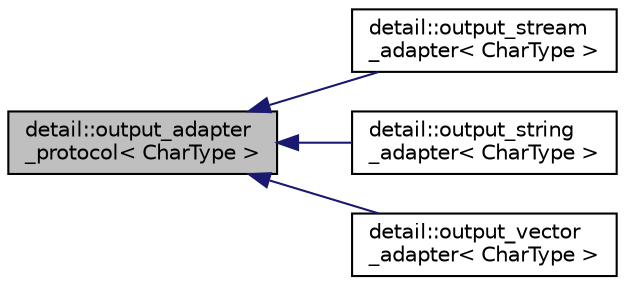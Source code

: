 digraph "detail::output_adapter_protocol&lt; CharType &gt;"
{
 // LATEX_PDF_SIZE
  edge [fontname="Helvetica",fontsize="10",labelfontname="Helvetica",labelfontsize="10"];
  node [fontname="Helvetica",fontsize="10",shape=record];
  rankdir="LR";
  Node1 [label="detail::output_adapter\l_protocol\< CharType \>",height=0.2,width=0.4,color="black", fillcolor="grey75", style="filled", fontcolor="black",tooltip="abstract output adapter interface"];
  Node1 -> Node2 [dir="back",color="midnightblue",fontsize="10",style="solid",fontname="Helvetica"];
  Node2 [label="detail::output_stream\l_adapter\< CharType \>",height=0.2,width=0.4,color="black", fillcolor="white", style="filled",URL="$classdetail_1_1output__stream__adapter.html",tooltip="output adapter for output streams"];
  Node1 -> Node3 [dir="back",color="midnightblue",fontsize="10",style="solid",fontname="Helvetica"];
  Node3 [label="detail::output_string\l_adapter\< CharType \>",height=0.2,width=0.4,color="black", fillcolor="white", style="filled",URL="$classdetail_1_1output__string__adapter.html",tooltip="output adapter for basic_string"];
  Node1 -> Node4 [dir="back",color="midnightblue",fontsize="10",style="solid",fontname="Helvetica"];
  Node4 [label="detail::output_vector\l_adapter\< CharType \>",height=0.2,width=0.4,color="black", fillcolor="white", style="filled",URL="$classdetail_1_1output__vector__adapter.html",tooltip="output adapter for byte vectors"];
}
